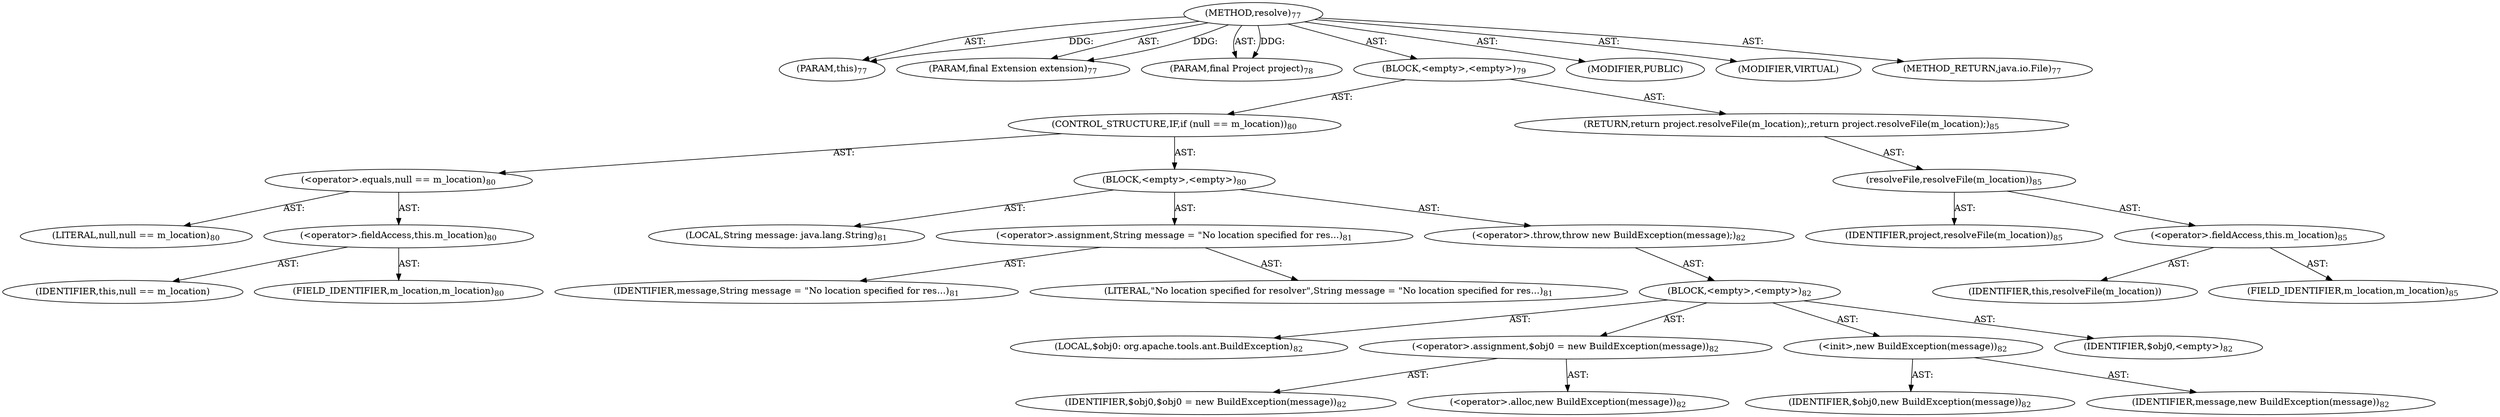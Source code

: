 digraph "resolve" {  
"111669149697" [label = <(METHOD,resolve)<SUB>77</SUB>> ]
"115964116994" [label = <(PARAM,this)<SUB>77</SUB>> ]
"115964116995" [label = <(PARAM,final Extension extension)<SUB>77</SUB>> ]
"115964116996" [label = <(PARAM,final Project project)<SUB>78</SUB>> ]
"25769803777" [label = <(BLOCK,&lt;empty&gt;,&lt;empty&gt;)<SUB>79</SUB>> ]
"47244640256" [label = <(CONTROL_STRUCTURE,IF,if (null == m_location))<SUB>80</SUB>> ]
"30064771074" [label = <(&lt;operator&gt;.equals,null == m_location)<SUB>80</SUB>> ]
"90194313216" [label = <(LITERAL,null,null == m_location)<SUB>80</SUB>> ]
"30064771075" [label = <(&lt;operator&gt;.fieldAccess,this.m_location)<SUB>80</SUB>> ]
"68719476738" [label = <(IDENTIFIER,this,null == m_location)> ]
"55834574849" [label = <(FIELD_IDENTIFIER,m_location,m_location)<SUB>80</SUB>> ]
"25769803778" [label = <(BLOCK,&lt;empty&gt;,&lt;empty&gt;)<SUB>80</SUB>> ]
"94489280512" [label = <(LOCAL,String message: java.lang.String)<SUB>81</SUB>> ]
"30064771076" [label = <(&lt;operator&gt;.assignment,String message = &quot;No location specified for res...)<SUB>81</SUB>> ]
"68719476739" [label = <(IDENTIFIER,message,String message = &quot;No location specified for res...)<SUB>81</SUB>> ]
"90194313217" [label = <(LITERAL,&quot;No location specified for resolver&quot;,String message = &quot;No location specified for res...)<SUB>81</SUB>> ]
"30064771077" [label = <(&lt;operator&gt;.throw,throw new BuildException(message);)<SUB>82</SUB>> ]
"25769803779" [label = <(BLOCK,&lt;empty&gt;,&lt;empty&gt;)<SUB>82</SUB>> ]
"94489280513" [label = <(LOCAL,$obj0: org.apache.tools.ant.BuildException)<SUB>82</SUB>> ]
"30064771078" [label = <(&lt;operator&gt;.assignment,$obj0 = new BuildException(message))<SUB>82</SUB>> ]
"68719476740" [label = <(IDENTIFIER,$obj0,$obj0 = new BuildException(message))<SUB>82</SUB>> ]
"30064771079" [label = <(&lt;operator&gt;.alloc,new BuildException(message))<SUB>82</SUB>> ]
"30064771080" [label = <(&lt;init&gt;,new BuildException(message))<SUB>82</SUB>> ]
"68719476741" [label = <(IDENTIFIER,$obj0,new BuildException(message))<SUB>82</SUB>> ]
"68719476742" [label = <(IDENTIFIER,message,new BuildException(message))<SUB>82</SUB>> ]
"68719476743" [label = <(IDENTIFIER,$obj0,&lt;empty&gt;)<SUB>82</SUB>> ]
"146028888064" [label = <(RETURN,return project.resolveFile(m_location);,return project.resolveFile(m_location);)<SUB>85</SUB>> ]
"30064771081" [label = <(resolveFile,resolveFile(m_location))<SUB>85</SUB>> ]
"68719476744" [label = <(IDENTIFIER,project,resolveFile(m_location))<SUB>85</SUB>> ]
"30064771082" [label = <(&lt;operator&gt;.fieldAccess,this.m_location)<SUB>85</SUB>> ]
"68719476745" [label = <(IDENTIFIER,this,resolveFile(m_location))> ]
"55834574850" [label = <(FIELD_IDENTIFIER,m_location,m_location)<SUB>85</SUB>> ]
"133143986179" [label = <(MODIFIER,PUBLIC)> ]
"133143986180" [label = <(MODIFIER,VIRTUAL)> ]
"128849018881" [label = <(METHOD_RETURN,java.io.File)<SUB>77</SUB>> ]
  "111669149697" -> "115964116994"  [ label = "AST: "] 
  "111669149697" -> "115964116995"  [ label = "AST: "] 
  "111669149697" -> "115964116996"  [ label = "AST: "] 
  "111669149697" -> "25769803777"  [ label = "AST: "] 
  "111669149697" -> "133143986179"  [ label = "AST: "] 
  "111669149697" -> "133143986180"  [ label = "AST: "] 
  "111669149697" -> "128849018881"  [ label = "AST: "] 
  "25769803777" -> "47244640256"  [ label = "AST: "] 
  "25769803777" -> "146028888064"  [ label = "AST: "] 
  "47244640256" -> "30064771074"  [ label = "AST: "] 
  "47244640256" -> "25769803778"  [ label = "AST: "] 
  "30064771074" -> "90194313216"  [ label = "AST: "] 
  "30064771074" -> "30064771075"  [ label = "AST: "] 
  "30064771075" -> "68719476738"  [ label = "AST: "] 
  "30064771075" -> "55834574849"  [ label = "AST: "] 
  "25769803778" -> "94489280512"  [ label = "AST: "] 
  "25769803778" -> "30064771076"  [ label = "AST: "] 
  "25769803778" -> "30064771077"  [ label = "AST: "] 
  "30064771076" -> "68719476739"  [ label = "AST: "] 
  "30064771076" -> "90194313217"  [ label = "AST: "] 
  "30064771077" -> "25769803779"  [ label = "AST: "] 
  "25769803779" -> "94489280513"  [ label = "AST: "] 
  "25769803779" -> "30064771078"  [ label = "AST: "] 
  "25769803779" -> "30064771080"  [ label = "AST: "] 
  "25769803779" -> "68719476743"  [ label = "AST: "] 
  "30064771078" -> "68719476740"  [ label = "AST: "] 
  "30064771078" -> "30064771079"  [ label = "AST: "] 
  "30064771080" -> "68719476741"  [ label = "AST: "] 
  "30064771080" -> "68719476742"  [ label = "AST: "] 
  "146028888064" -> "30064771081"  [ label = "AST: "] 
  "30064771081" -> "68719476744"  [ label = "AST: "] 
  "30064771081" -> "30064771082"  [ label = "AST: "] 
  "30064771082" -> "68719476745"  [ label = "AST: "] 
  "30064771082" -> "55834574850"  [ label = "AST: "] 
  "111669149697" -> "115964116994"  [ label = "DDG: "] 
  "111669149697" -> "115964116995"  [ label = "DDG: "] 
  "111669149697" -> "115964116996"  [ label = "DDG: "] 
}
